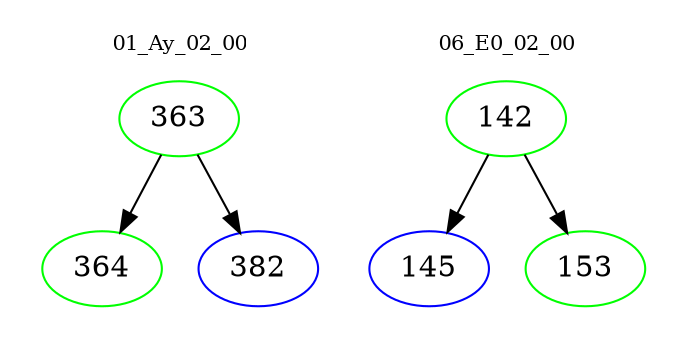 digraph{
subgraph cluster_0 {
color = white
label = "01_Ay_02_00";
fontsize=10;
T0_363 [label="363", color="green"]
T0_363 -> T0_364 [color="black"]
T0_364 [label="364", color="green"]
T0_363 -> T0_382 [color="black"]
T0_382 [label="382", color="blue"]
}
subgraph cluster_1 {
color = white
label = "06_E0_02_00";
fontsize=10;
T1_142 [label="142", color="green"]
T1_142 -> T1_145 [color="black"]
T1_145 [label="145", color="blue"]
T1_142 -> T1_153 [color="black"]
T1_153 [label="153", color="green"]
}
}
